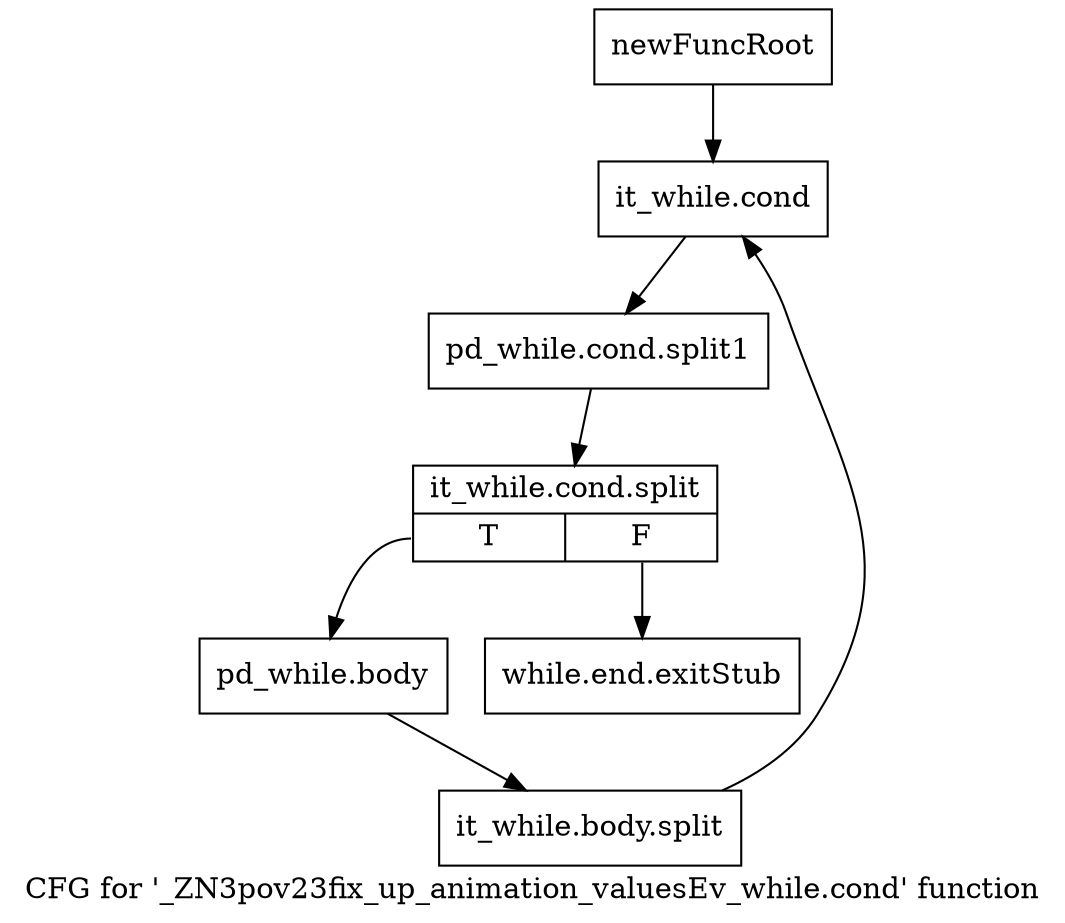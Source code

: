 digraph "CFG for '_ZN3pov23fix_up_animation_valuesEv_while.cond' function" {
	label="CFG for '_ZN3pov23fix_up_animation_valuesEv_while.cond' function";

	Node0x13c52e0 [shape=record,label="{newFuncRoot}"];
	Node0x13c52e0 -> Node0x13c57c0;
	Node0x13c5330 [shape=record,label="{while.end.exitStub}"];
	Node0x13c57c0 [shape=record,label="{it_while.cond}"];
	Node0x13c57c0 -> Node0x399a2d0;
	Node0x399a2d0 [shape=record,label="{pd_while.cond.split1}"];
	Node0x399a2d0 -> Node0x399db50;
	Node0x399db50 [shape=record,label="{it_while.cond.split|{<s0>T|<s1>F}}"];
	Node0x399db50:s0 -> Node0x13c5810;
	Node0x399db50:s1 -> Node0x13c5330;
	Node0x13c5810 [shape=record,label="{pd_while.body}"];
	Node0x13c5810 -> Node0x393aa60;
	Node0x393aa60 [shape=record,label="{it_while.body.split}"];
	Node0x393aa60 -> Node0x13c57c0;
}
